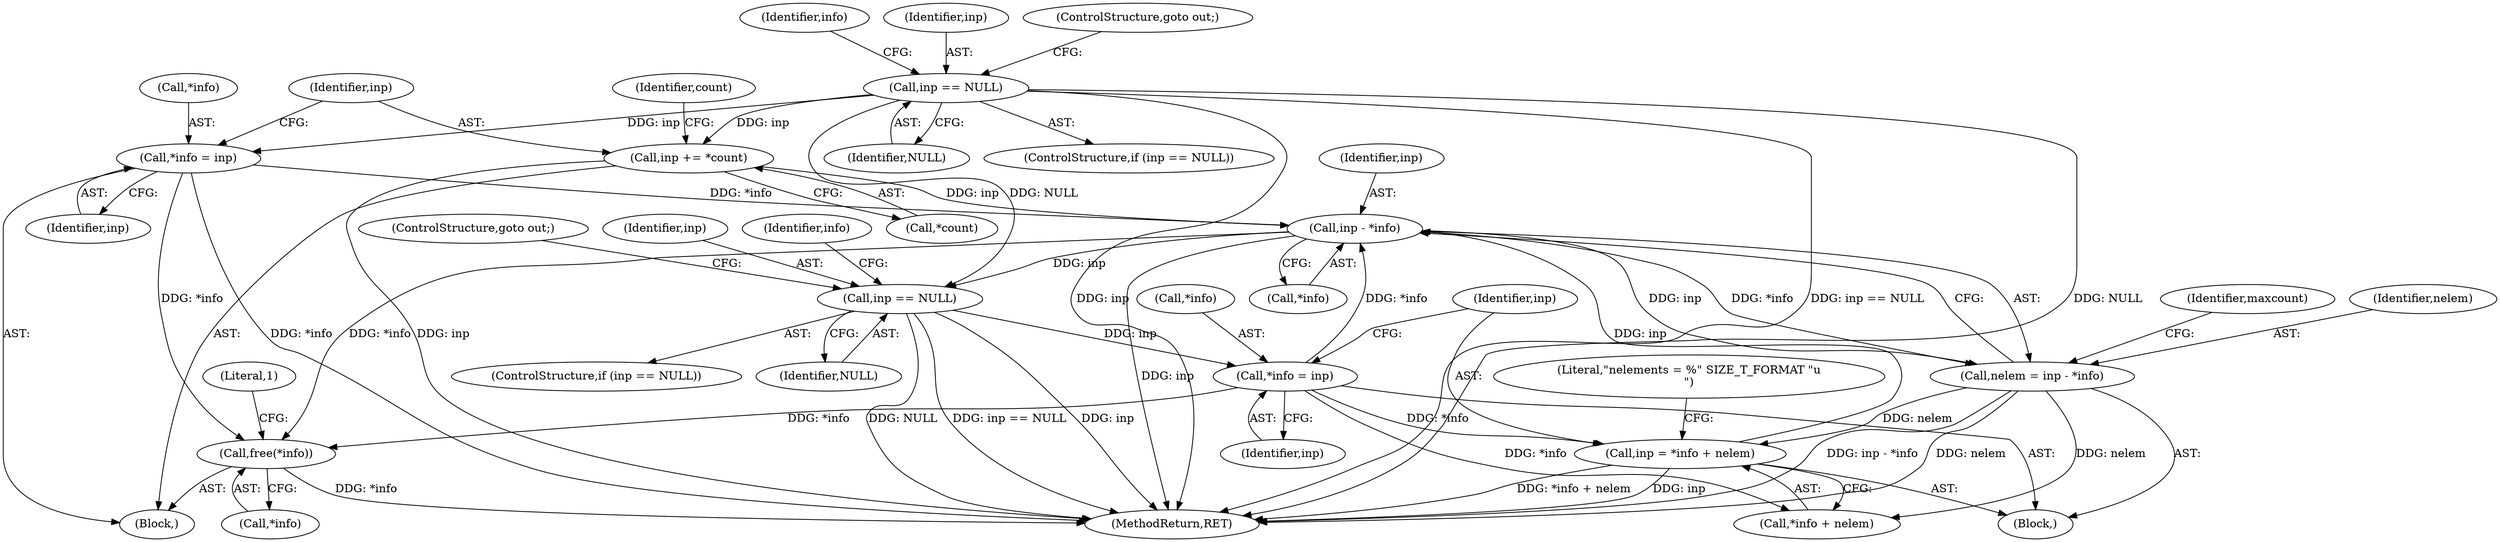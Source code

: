 digraph "0_file_93e063ee374b6a75729df9e7201fb511e47e259d@API" {
"1000847" [label="(Call,free(*info))"];
"1000222" [label="(Call,*info = inp)"];
"1000218" [label="(Call,inp == NULL)"];
"1000656" [label="(Call,inp - *info)"];
"1000683" [label="(Call,inp = *info + nelem)"];
"1000679" [label="(Call,*info = inp)"];
"1000675" [label="(Call,inp == NULL)"];
"1000654" [label="(Call,nelem = inp - *info)"];
"1000226" [label="(Call,inp += *count)"];
"1000220" [label="(Identifier,NULL)"];
"1000228" [label="(Call,*count)"];
"1000227" [label="(Identifier,inp)"];
"1000676" [label="(Identifier,inp)"];
"1000217" [label="(ControlStructure,if (inp == NULL))"];
"1000678" [label="(ControlStructure,goto out;)"];
"1000664" [label="(Identifier,maxcount)"];
"1000657" [label="(Identifier,inp)"];
"1000682" [label="(Identifier,inp)"];
"1000853" [label="(MethodReturn,RET)"];
"1000847" [label="(Call,free(*info))"];
"1000681" [label="(Identifier,info)"];
"1000656" [label="(Call,inp - *info)"];
"1000224" [label="(Identifier,info)"];
"1000226" [label="(Call,inp += *count)"];
"1000218" [label="(Call,inp == NULL)"];
"1000691" [label="(Literal,\"nelements = %\" SIZE_T_FORMAT \"u\n\")"];
"1000679" [label="(Call,*info = inp)"];
"1000225" [label="(Identifier,inp)"];
"1000685" [label="(Call,*info + nelem)"];
"1000655" [label="(Identifier,nelem)"];
"1000658" [label="(Call,*info)"];
"1000654" [label="(Call,nelem = inp - *info)"];
"1000680" [label="(Call,*info)"];
"1000219" [label="(Identifier,inp)"];
"1000652" [label="(Block,)"];
"1000684" [label="(Identifier,inp)"];
"1000107" [label="(Block,)"];
"1000674" [label="(ControlStructure,if (inp == NULL))"];
"1000232" [label="(Identifier,count)"];
"1000222" [label="(Call,*info = inp)"];
"1000221" [label="(ControlStructure,goto out;)"];
"1000852" [label="(Literal,1)"];
"1000848" [label="(Call,*info)"];
"1000223" [label="(Call,*info)"];
"1000683" [label="(Call,inp = *info + nelem)"];
"1000677" [label="(Identifier,NULL)"];
"1000675" [label="(Call,inp == NULL)"];
"1000847" -> "1000107"  [label="AST: "];
"1000847" -> "1000848"  [label="CFG: "];
"1000848" -> "1000847"  [label="AST: "];
"1000852" -> "1000847"  [label="CFG: "];
"1000847" -> "1000853"  [label="DDG: *info"];
"1000222" -> "1000847"  [label="DDG: *info"];
"1000656" -> "1000847"  [label="DDG: *info"];
"1000679" -> "1000847"  [label="DDG: *info"];
"1000222" -> "1000107"  [label="AST: "];
"1000222" -> "1000225"  [label="CFG: "];
"1000223" -> "1000222"  [label="AST: "];
"1000225" -> "1000222"  [label="AST: "];
"1000227" -> "1000222"  [label="CFG: "];
"1000222" -> "1000853"  [label="DDG: *info"];
"1000218" -> "1000222"  [label="DDG: inp"];
"1000222" -> "1000656"  [label="DDG: *info"];
"1000218" -> "1000217"  [label="AST: "];
"1000218" -> "1000220"  [label="CFG: "];
"1000219" -> "1000218"  [label="AST: "];
"1000220" -> "1000218"  [label="AST: "];
"1000221" -> "1000218"  [label="CFG: "];
"1000224" -> "1000218"  [label="CFG: "];
"1000218" -> "1000853"  [label="DDG: inp"];
"1000218" -> "1000853"  [label="DDG: inp == NULL"];
"1000218" -> "1000853"  [label="DDG: NULL"];
"1000218" -> "1000226"  [label="DDG: inp"];
"1000218" -> "1000675"  [label="DDG: NULL"];
"1000656" -> "1000654"  [label="AST: "];
"1000656" -> "1000658"  [label="CFG: "];
"1000657" -> "1000656"  [label="AST: "];
"1000658" -> "1000656"  [label="AST: "];
"1000654" -> "1000656"  [label="CFG: "];
"1000656" -> "1000853"  [label="DDG: inp"];
"1000656" -> "1000654"  [label="DDG: inp"];
"1000656" -> "1000654"  [label="DDG: *info"];
"1000683" -> "1000656"  [label="DDG: inp"];
"1000226" -> "1000656"  [label="DDG: inp"];
"1000679" -> "1000656"  [label="DDG: *info"];
"1000656" -> "1000675"  [label="DDG: inp"];
"1000683" -> "1000652"  [label="AST: "];
"1000683" -> "1000685"  [label="CFG: "];
"1000684" -> "1000683"  [label="AST: "];
"1000685" -> "1000683"  [label="AST: "];
"1000691" -> "1000683"  [label="CFG: "];
"1000683" -> "1000853"  [label="DDG: inp"];
"1000683" -> "1000853"  [label="DDG: *info + nelem"];
"1000679" -> "1000683"  [label="DDG: *info"];
"1000654" -> "1000683"  [label="DDG: nelem"];
"1000679" -> "1000652"  [label="AST: "];
"1000679" -> "1000682"  [label="CFG: "];
"1000680" -> "1000679"  [label="AST: "];
"1000682" -> "1000679"  [label="AST: "];
"1000684" -> "1000679"  [label="CFG: "];
"1000675" -> "1000679"  [label="DDG: inp"];
"1000679" -> "1000685"  [label="DDG: *info"];
"1000675" -> "1000674"  [label="AST: "];
"1000675" -> "1000677"  [label="CFG: "];
"1000676" -> "1000675"  [label="AST: "];
"1000677" -> "1000675"  [label="AST: "];
"1000678" -> "1000675"  [label="CFG: "];
"1000681" -> "1000675"  [label="CFG: "];
"1000675" -> "1000853"  [label="DDG: inp"];
"1000675" -> "1000853"  [label="DDG: NULL"];
"1000675" -> "1000853"  [label="DDG: inp == NULL"];
"1000654" -> "1000652"  [label="AST: "];
"1000655" -> "1000654"  [label="AST: "];
"1000664" -> "1000654"  [label="CFG: "];
"1000654" -> "1000853"  [label="DDG: inp - *info"];
"1000654" -> "1000853"  [label="DDG: nelem"];
"1000654" -> "1000685"  [label="DDG: nelem"];
"1000226" -> "1000107"  [label="AST: "];
"1000226" -> "1000228"  [label="CFG: "];
"1000227" -> "1000226"  [label="AST: "];
"1000228" -> "1000226"  [label="AST: "];
"1000232" -> "1000226"  [label="CFG: "];
"1000226" -> "1000853"  [label="DDG: inp"];
}
